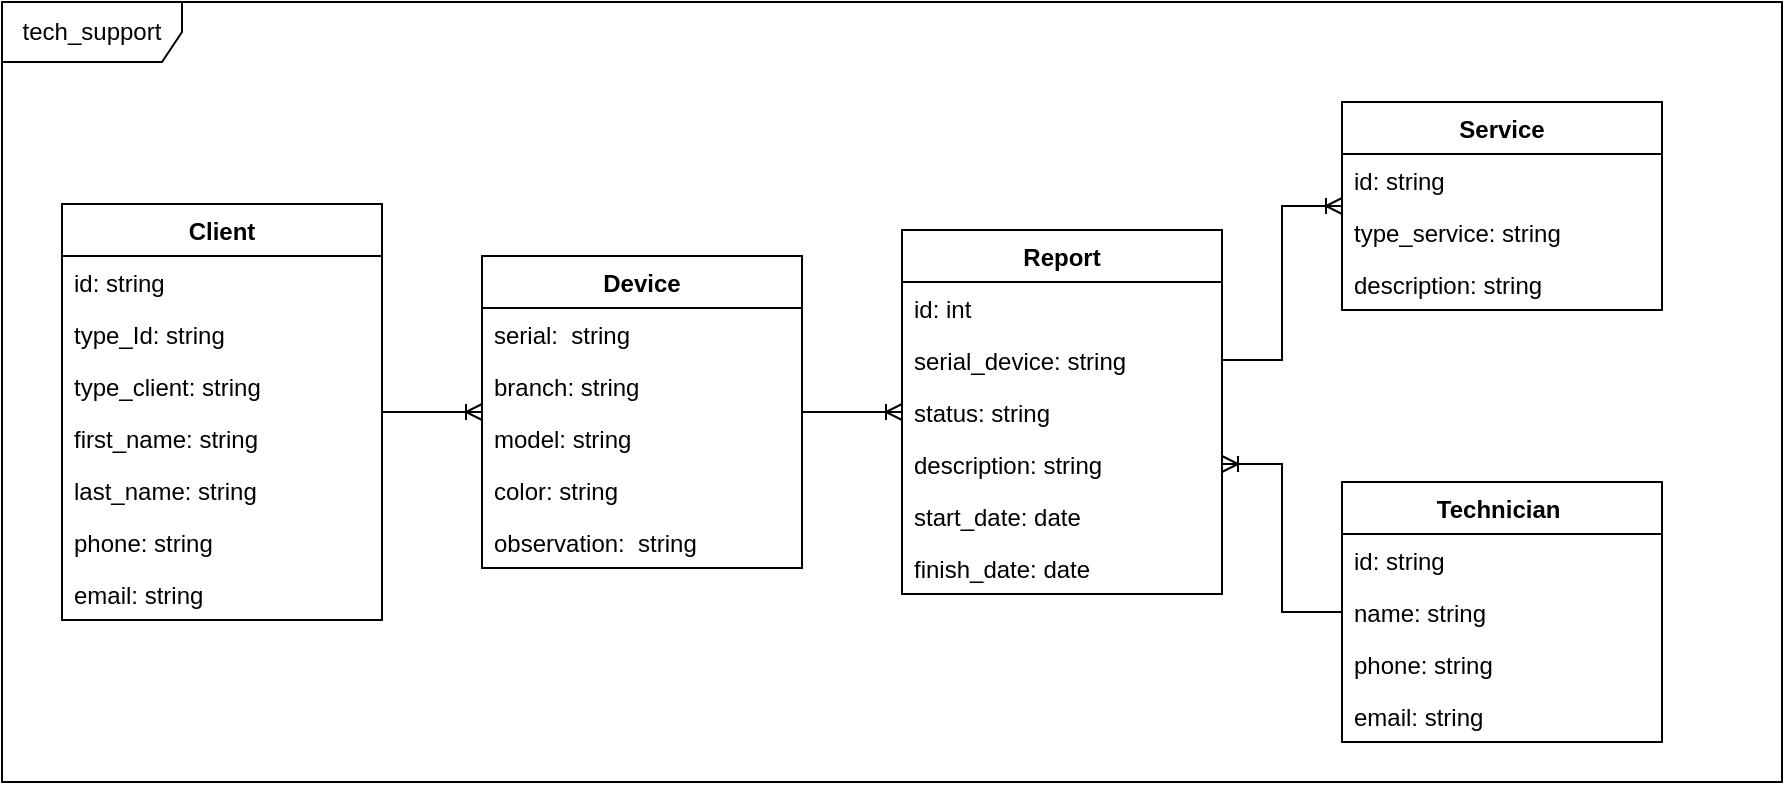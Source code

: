 <mxfile version="23.1.5" type="github">
  <diagram name="Page-1" id="c4acf3e9-155e-7222-9cf6-157b1a14988f">
    <mxGraphModel dx="2284" dy="738" grid="1" gridSize="10" guides="1" tooltips="1" connect="1" arrows="1" fold="1" page="1" pageScale="1" pageWidth="850" pageHeight="1100" background="none" math="0" shadow="0">
      <root>
        <mxCell id="0" />
        <mxCell id="1" parent="0" />
        <mxCell id="_uSCvURwKUzpiehT5G8Y-1" value="Client" style="swimlane;fontStyle=1;align=center;verticalAlign=top;childLayout=stackLayout;horizontal=1;startSize=26;horizontalStack=0;resizeParent=1;resizeParentMax=0;resizeLast=0;collapsible=1;marginBottom=0;whiteSpace=wrap;html=1;" parent="1" vertex="1">
          <mxGeometry x="-190" y="411" width="160" height="208" as="geometry" />
        </mxCell>
        <mxCell id="_uSCvURwKUzpiehT5G8Y-6" value="id: string" style="text;strokeColor=none;fillColor=none;align=left;verticalAlign=top;spacingLeft=4;spacingRight=4;overflow=hidden;rotatable=0;points=[[0,0.5],[1,0.5]];portConstraint=eastwest;whiteSpace=wrap;html=1;" parent="_uSCvURwKUzpiehT5G8Y-1" vertex="1">
          <mxGeometry y="26" width="160" height="26" as="geometry" />
        </mxCell>
        <mxCell id="_uSCvURwKUzpiehT5G8Y-9" value="type_Id: string" style="text;strokeColor=none;fillColor=none;align=left;verticalAlign=top;spacingLeft=4;spacingRight=4;overflow=hidden;rotatable=0;points=[[0,0.5],[1,0.5]];portConstraint=eastwest;whiteSpace=wrap;html=1;" parent="_uSCvURwKUzpiehT5G8Y-1" vertex="1">
          <mxGeometry y="52" width="160" height="26" as="geometry" />
        </mxCell>
        <mxCell id="_uSCvURwKUzpiehT5G8Y-2" value="type_client: string&lt;span style=&quot;white-space: pre;&quot;&gt;&#x9;&lt;/span&gt;" style="text;strokeColor=none;fillColor=none;align=left;verticalAlign=top;spacingLeft=4;spacingRight=4;overflow=hidden;rotatable=0;points=[[0,0.5],[1,0.5]];portConstraint=eastwest;whiteSpace=wrap;html=1;" parent="_uSCvURwKUzpiehT5G8Y-1" vertex="1">
          <mxGeometry y="78" width="160" height="26" as="geometry" />
        </mxCell>
        <mxCell id="_uSCvURwKUzpiehT5G8Y-5" value="first_name: string" style="text;strokeColor=none;fillColor=none;align=left;verticalAlign=top;spacingLeft=4;spacingRight=4;overflow=hidden;rotatable=0;points=[[0,0.5],[1,0.5]];portConstraint=eastwest;whiteSpace=wrap;html=1;" parent="_uSCvURwKUzpiehT5G8Y-1" vertex="1">
          <mxGeometry y="104" width="160" height="26" as="geometry" />
        </mxCell>
        <mxCell id="7azHZK6SAiKSRnPSL4_q-1" value="last_name: string" style="text;strokeColor=none;fillColor=none;align=left;verticalAlign=top;spacingLeft=4;spacingRight=4;overflow=hidden;rotatable=0;points=[[0,0.5],[1,0.5]];portConstraint=eastwest;whiteSpace=wrap;html=1;" vertex="1" parent="_uSCvURwKUzpiehT5G8Y-1">
          <mxGeometry y="130" width="160" height="26" as="geometry" />
        </mxCell>
        <mxCell id="_uSCvURwKUzpiehT5G8Y-7" value="phone: string" style="text;strokeColor=none;fillColor=none;align=left;verticalAlign=top;spacingLeft=4;spacingRight=4;overflow=hidden;rotatable=0;points=[[0,0.5],[1,0.5]];portConstraint=eastwest;whiteSpace=wrap;html=1;" parent="_uSCvURwKUzpiehT5G8Y-1" vertex="1">
          <mxGeometry y="156" width="160" height="26" as="geometry" />
        </mxCell>
        <mxCell id="_uSCvURwKUzpiehT5G8Y-8" value="email: string" style="text;strokeColor=none;fillColor=none;align=left;verticalAlign=top;spacingLeft=4;spacingRight=4;overflow=hidden;rotatable=0;points=[[0,0.5],[1,0.5]];portConstraint=eastwest;whiteSpace=wrap;html=1;" parent="_uSCvURwKUzpiehT5G8Y-1" vertex="1">
          <mxGeometry y="182" width="160" height="26" as="geometry" />
        </mxCell>
        <mxCell id="_uSCvURwKUzpiehT5G8Y-10" value="Technician&amp;nbsp;" style="swimlane;fontStyle=1;align=center;verticalAlign=top;childLayout=stackLayout;horizontal=1;startSize=26;horizontalStack=0;resizeParent=1;resizeParentMax=0;resizeLast=0;collapsible=1;marginBottom=0;whiteSpace=wrap;html=1;" parent="1" vertex="1">
          <mxGeometry x="450" y="550" width="160" height="130" as="geometry" />
        </mxCell>
        <mxCell id="_uSCvURwKUzpiehT5G8Y-11" value="id: string&lt;div&gt;&lt;br/&gt;&lt;/div&gt;" style="text;strokeColor=none;fillColor=none;align=left;verticalAlign=top;spacingLeft=4;spacingRight=4;overflow=hidden;rotatable=0;points=[[0,0.5],[1,0.5]];portConstraint=eastwest;whiteSpace=wrap;html=1;" parent="_uSCvURwKUzpiehT5G8Y-10" vertex="1">
          <mxGeometry y="26" width="160" height="26" as="geometry" />
        </mxCell>
        <mxCell id="_uSCvURwKUzpiehT5G8Y-14" value="name: string" style="text;strokeColor=none;fillColor=none;align=left;verticalAlign=top;spacingLeft=4;spacingRight=4;overflow=hidden;rotatable=0;points=[[0,0.5],[1,0.5]];portConstraint=eastwest;whiteSpace=wrap;html=1;" parent="_uSCvURwKUzpiehT5G8Y-10" vertex="1">
          <mxGeometry y="52" width="160" height="26" as="geometry" />
        </mxCell>
        <mxCell id="_uSCvURwKUzpiehT5G8Y-15" value="phone: string" style="text;strokeColor=none;fillColor=none;align=left;verticalAlign=top;spacingLeft=4;spacingRight=4;overflow=hidden;rotatable=0;points=[[0,0.5],[1,0.5]];portConstraint=eastwest;whiteSpace=wrap;html=1;" parent="_uSCvURwKUzpiehT5G8Y-10" vertex="1">
          <mxGeometry y="78" width="160" height="26" as="geometry" />
        </mxCell>
        <mxCell id="_uSCvURwKUzpiehT5G8Y-16" value="email: string" style="text;strokeColor=none;fillColor=none;align=left;verticalAlign=top;spacingLeft=4;spacingRight=4;overflow=hidden;rotatable=0;points=[[0,0.5],[1,0.5]];portConstraint=eastwest;whiteSpace=wrap;html=1;" parent="_uSCvURwKUzpiehT5G8Y-10" vertex="1">
          <mxGeometry y="104" width="160" height="26" as="geometry" />
        </mxCell>
        <mxCell id="_uSCvURwKUzpiehT5G8Y-17" value="Device" style="swimlane;fontStyle=1;align=center;verticalAlign=top;childLayout=stackLayout;horizontal=1;startSize=26;horizontalStack=0;resizeParent=1;resizeParentMax=0;resizeLast=0;collapsible=1;marginBottom=0;whiteSpace=wrap;html=1;" parent="1" vertex="1">
          <mxGeometry x="20" y="437" width="160" height="156" as="geometry" />
        </mxCell>
        <mxCell id="_uSCvURwKUzpiehT5G8Y-18" value="serial:&amp;nbsp; string&lt;div&gt;&lt;br&gt;&lt;/div&gt;" style="text;strokeColor=none;fillColor=none;align=left;verticalAlign=top;spacingLeft=4;spacingRight=4;overflow=hidden;rotatable=0;points=[[0,0.5],[1,0.5]];portConstraint=eastwest;whiteSpace=wrap;html=1;" parent="_uSCvURwKUzpiehT5G8Y-17" vertex="1">
          <mxGeometry y="26" width="160" height="26" as="geometry" />
        </mxCell>
        <mxCell id="_uSCvURwKUzpiehT5G8Y-21" value="branch: string&lt;div&gt;&lt;br&gt;&lt;/div&gt;" style="text;strokeColor=none;fillColor=none;align=left;verticalAlign=top;spacingLeft=4;spacingRight=4;overflow=hidden;rotatable=0;points=[[0,0.5],[1,0.5]];portConstraint=eastwest;whiteSpace=wrap;html=1;" parent="_uSCvURwKUzpiehT5G8Y-17" vertex="1">
          <mxGeometry y="52" width="160" height="26" as="geometry" />
        </mxCell>
        <mxCell id="_uSCvURwKUzpiehT5G8Y-22" value="model: string" style="text;strokeColor=none;fillColor=none;align=left;verticalAlign=top;spacingLeft=4;spacingRight=4;overflow=hidden;rotatable=0;points=[[0,0.5],[1,0.5]];portConstraint=eastwest;whiteSpace=wrap;html=1;" parent="_uSCvURwKUzpiehT5G8Y-17" vertex="1">
          <mxGeometry y="78" width="160" height="26" as="geometry" />
        </mxCell>
        <mxCell id="_uSCvURwKUzpiehT5G8Y-23" value="color: string" style="text;strokeColor=none;fillColor=none;align=left;verticalAlign=top;spacingLeft=4;spacingRight=4;overflow=hidden;rotatable=0;points=[[0,0.5],[1,0.5]];portConstraint=eastwest;whiteSpace=wrap;html=1;" parent="_uSCvURwKUzpiehT5G8Y-17" vertex="1">
          <mxGeometry y="104" width="160" height="26" as="geometry" />
        </mxCell>
        <mxCell id="_uSCvURwKUzpiehT5G8Y-24" value="observation:&amp;nbsp; string" style="text;strokeColor=none;fillColor=none;align=left;verticalAlign=top;spacingLeft=4;spacingRight=4;overflow=hidden;rotatable=0;points=[[0,0.5],[1,0.5]];portConstraint=eastwest;whiteSpace=wrap;html=1;" parent="_uSCvURwKUzpiehT5G8Y-17" vertex="1">
          <mxGeometry y="130" width="160" height="26" as="geometry" />
        </mxCell>
        <mxCell id="_uSCvURwKUzpiehT5G8Y-25" value="Report" style="swimlane;fontStyle=1;align=center;verticalAlign=top;childLayout=stackLayout;horizontal=1;startSize=26;horizontalStack=0;resizeParent=1;resizeParentMax=0;resizeLast=0;collapsible=1;marginBottom=0;whiteSpace=wrap;html=1;" parent="1" vertex="1">
          <mxGeometry x="230" y="424" width="160" height="182" as="geometry" />
        </mxCell>
        <mxCell id="_uSCvURwKUzpiehT5G8Y-26" value="id: int" style="text;strokeColor=none;fillColor=none;align=left;verticalAlign=top;spacingLeft=4;spacingRight=4;overflow=hidden;rotatable=0;points=[[0,0.5],[1,0.5]];portConstraint=eastwest;whiteSpace=wrap;html=1;" parent="_uSCvURwKUzpiehT5G8Y-25" vertex="1">
          <mxGeometry y="26" width="160" height="26" as="geometry" />
        </mxCell>
        <mxCell id="_uSCvURwKUzpiehT5G8Y-31" value="serial_device: string" style="text;strokeColor=none;fillColor=none;align=left;verticalAlign=top;spacingLeft=4;spacingRight=4;overflow=hidden;rotatable=0;points=[[0,0.5],[1,0.5]];portConstraint=eastwest;whiteSpace=wrap;html=1;" parent="_uSCvURwKUzpiehT5G8Y-25" vertex="1">
          <mxGeometry y="52" width="160" height="26" as="geometry" />
        </mxCell>
        <mxCell id="_uSCvURwKUzpiehT5G8Y-30" value="status: string&lt;br&gt;&lt;span style=&quot;white-space: pre;&quot;&gt;&#x9;&lt;/span&gt;&lt;span style=&quot;white-space: pre;&quot;&gt;&#x9;&lt;/span&gt;&lt;span style=&quot;white-space: pre;&quot;&gt;&#x9;&lt;/span&gt;&lt;span style=&quot;white-space: pre;&quot;&gt;&#x9;&lt;/span&gt;&lt;span style=&quot;white-space: pre;&quot;&gt;&#x9;&lt;/span&gt;&lt;span style=&quot;white-space: pre;&quot;&gt;&#x9;&lt;/span&gt;&lt;span style=&quot;white-space: pre;&quot;&gt;&#x9;&lt;/span&gt;" style="text;strokeColor=none;fillColor=none;align=left;verticalAlign=top;spacingLeft=4;spacingRight=4;overflow=hidden;rotatable=0;points=[[0,0.5],[1,0.5]];portConstraint=eastwest;whiteSpace=wrap;html=1;" parent="_uSCvURwKUzpiehT5G8Y-25" vertex="1">
          <mxGeometry y="78" width="160" height="26" as="geometry" />
        </mxCell>
        <mxCell id="_uSCvURwKUzpiehT5G8Y-29" value="description: string" style="text;strokeColor=none;fillColor=none;align=left;verticalAlign=top;spacingLeft=4;spacingRight=4;overflow=hidden;rotatable=0;points=[[0,0.5],[1,0.5]];portConstraint=eastwest;whiteSpace=wrap;html=1;" parent="_uSCvURwKUzpiehT5G8Y-25" vertex="1">
          <mxGeometry y="104" width="160" height="26" as="geometry" />
        </mxCell>
        <mxCell id="_uSCvURwKUzpiehT5G8Y-96" value="start_date: date&lt;div&gt;&lt;span style=&quot;white-space: pre;&quot;&gt;&#x9;&lt;/span&gt;&amp;nbsp;&lt;br&gt;&lt;/div&gt;" style="text;strokeColor=none;fillColor=none;align=left;verticalAlign=top;spacingLeft=4;spacingRight=4;overflow=hidden;rotatable=0;points=[[0,0.5],[1,0.5]];portConstraint=eastwest;whiteSpace=wrap;html=1;" parent="_uSCvURwKUzpiehT5G8Y-25" vertex="1">
          <mxGeometry y="130" width="160" height="26" as="geometry" />
        </mxCell>
        <mxCell id="_uSCvURwKUzpiehT5G8Y-95" value="finish_date: date" style="text;strokeColor=none;fillColor=none;align=left;verticalAlign=top;spacingLeft=4;spacingRight=4;overflow=hidden;rotatable=0;points=[[0,0.5],[1,0.5]];portConstraint=eastwest;whiteSpace=wrap;html=1;" parent="_uSCvURwKUzpiehT5G8Y-25" vertex="1">
          <mxGeometry y="156" width="160" height="26" as="geometry" />
        </mxCell>
        <mxCell id="_uSCvURwKUzpiehT5G8Y-36" value="Service" style="swimlane;fontStyle=1;align=center;verticalAlign=top;childLayout=stackLayout;horizontal=1;startSize=26;horizontalStack=0;resizeParent=1;resizeParentMax=0;resizeLast=0;collapsible=1;marginBottom=0;whiteSpace=wrap;html=1;" parent="1" vertex="1">
          <mxGeometry x="450" y="360" width="160" height="104" as="geometry" />
        </mxCell>
        <mxCell id="_uSCvURwKUzpiehT5G8Y-37" value="id: string&amp;nbsp;&lt;div&gt;&lt;br&gt;&lt;/div&gt;" style="text;strokeColor=none;fillColor=none;align=left;verticalAlign=top;spacingLeft=4;spacingRight=4;overflow=hidden;rotatable=0;points=[[0,0.5],[1,0.5]];portConstraint=eastwest;whiteSpace=wrap;html=1;" parent="_uSCvURwKUzpiehT5G8Y-36" vertex="1">
          <mxGeometry y="26" width="160" height="26" as="geometry" />
        </mxCell>
        <mxCell id="_uSCvURwKUzpiehT5G8Y-42" value="type_service: string" style="text;strokeColor=none;fillColor=none;align=left;verticalAlign=top;spacingLeft=4;spacingRight=4;overflow=hidden;rotatable=0;points=[[0,0.5],[1,0.5]];portConstraint=eastwest;whiteSpace=wrap;html=1;" parent="_uSCvURwKUzpiehT5G8Y-36" vertex="1">
          <mxGeometry y="52" width="160" height="26" as="geometry" />
        </mxCell>
        <mxCell id="_uSCvURwKUzpiehT5G8Y-43" value="description: string" style="text;strokeColor=none;fillColor=none;align=left;verticalAlign=top;spacingLeft=4;spacingRight=4;overflow=hidden;rotatable=0;points=[[0,0.5],[1,0.5]];portConstraint=eastwest;whiteSpace=wrap;html=1;" parent="_uSCvURwKUzpiehT5G8Y-36" vertex="1">
          <mxGeometry y="78" width="160" height="26" as="geometry" />
        </mxCell>
        <mxCell id="_uSCvURwKUzpiehT5G8Y-90" value="" style="edgeStyle=entityRelationEdgeStyle;fontSize=12;html=1;endArrow=ERoneToMany;rounded=0;" parent="1" source="_uSCvURwKUzpiehT5G8Y-1" target="_uSCvURwKUzpiehT5G8Y-17" edge="1">
          <mxGeometry width="100" height="100" relative="1" as="geometry">
            <mxPoint x="270" y="460" as="sourcePoint" />
            <mxPoint x="370" y="360" as="targetPoint" />
          </mxGeometry>
        </mxCell>
        <mxCell id="_uSCvURwKUzpiehT5G8Y-92" value="" style="edgeStyle=entityRelationEdgeStyle;fontSize=12;html=1;endArrow=ERoneToMany;rounded=0;" parent="1" source="_uSCvURwKUzpiehT5G8Y-17" target="_uSCvURwKUzpiehT5G8Y-25" edge="1">
          <mxGeometry width="100" height="100" relative="1" as="geometry">
            <mxPoint x="190" y="278" as="sourcePoint" />
            <mxPoint x="370" y="360" as="targetPoint" />
          </mxGeometry>
        </mxCell>
        <mxCell id="_uSCvURwKUzpiehT5G8Y-93" value="" style="edgeStyle=entityRelationEdgeStyle;fontSize=12;html=1;endArrow=ERoneToMany;rounded=0;entryX=1;entryY=0.5;entryDx=0;entryDy=0;" parent="1" source="_uSCvURwKUzpiehT5G8Y-10" target="_uSCvURwKUzpiehT5G8Y-29" edge="1">
          <mxGeometry width="100" height="100" relative="1" as="geometry">
            <mxPoint x="270" y="460" as="sourcePoint" />
            <mxPoint x="370" y="360" as="targetPoint" />
          </mxGeometry>
        </mxCell>
        <mxCell id="_uSCvURwKUzpiehT5G8Y-94" value="" style="edgeStyle=entityRelationEdgeStyle;fontSize=12;html=1;endArrow=ERoneToMany;rounded=0;exitX=1;exitY=0.5;exitDx=0;exitDy=0;" parent="1" source="_uSCvURwKUzpiehT5G8Y-31" target="_uSCvURwKUzpiehT5G8Y-36" edge="1">
          <mxGeometry width="100" height="100" relative="1" as="geometry">
            <mxPoint x="270" y="460" as="sourcePoint" />
            <mxPoint x="370" y="360" as="targetPoint" />
          </mxGeometry>
        </mxCell>
        <mxCell id="_uSCvURwKUzpiehT5G8Y-97" value="tech_support" style="shape=umlFrame;whiteSpace=wrap;html=1;pointerEvents=0;width=90;height=30;" parent="1" vertex="1">
          <mxGeometry x="-220" y="310" width="890" height="390" as="geometry" />
        </mxCell>
      </root>
    </mxGraphModel>
  </diagram>
</mxfile>
